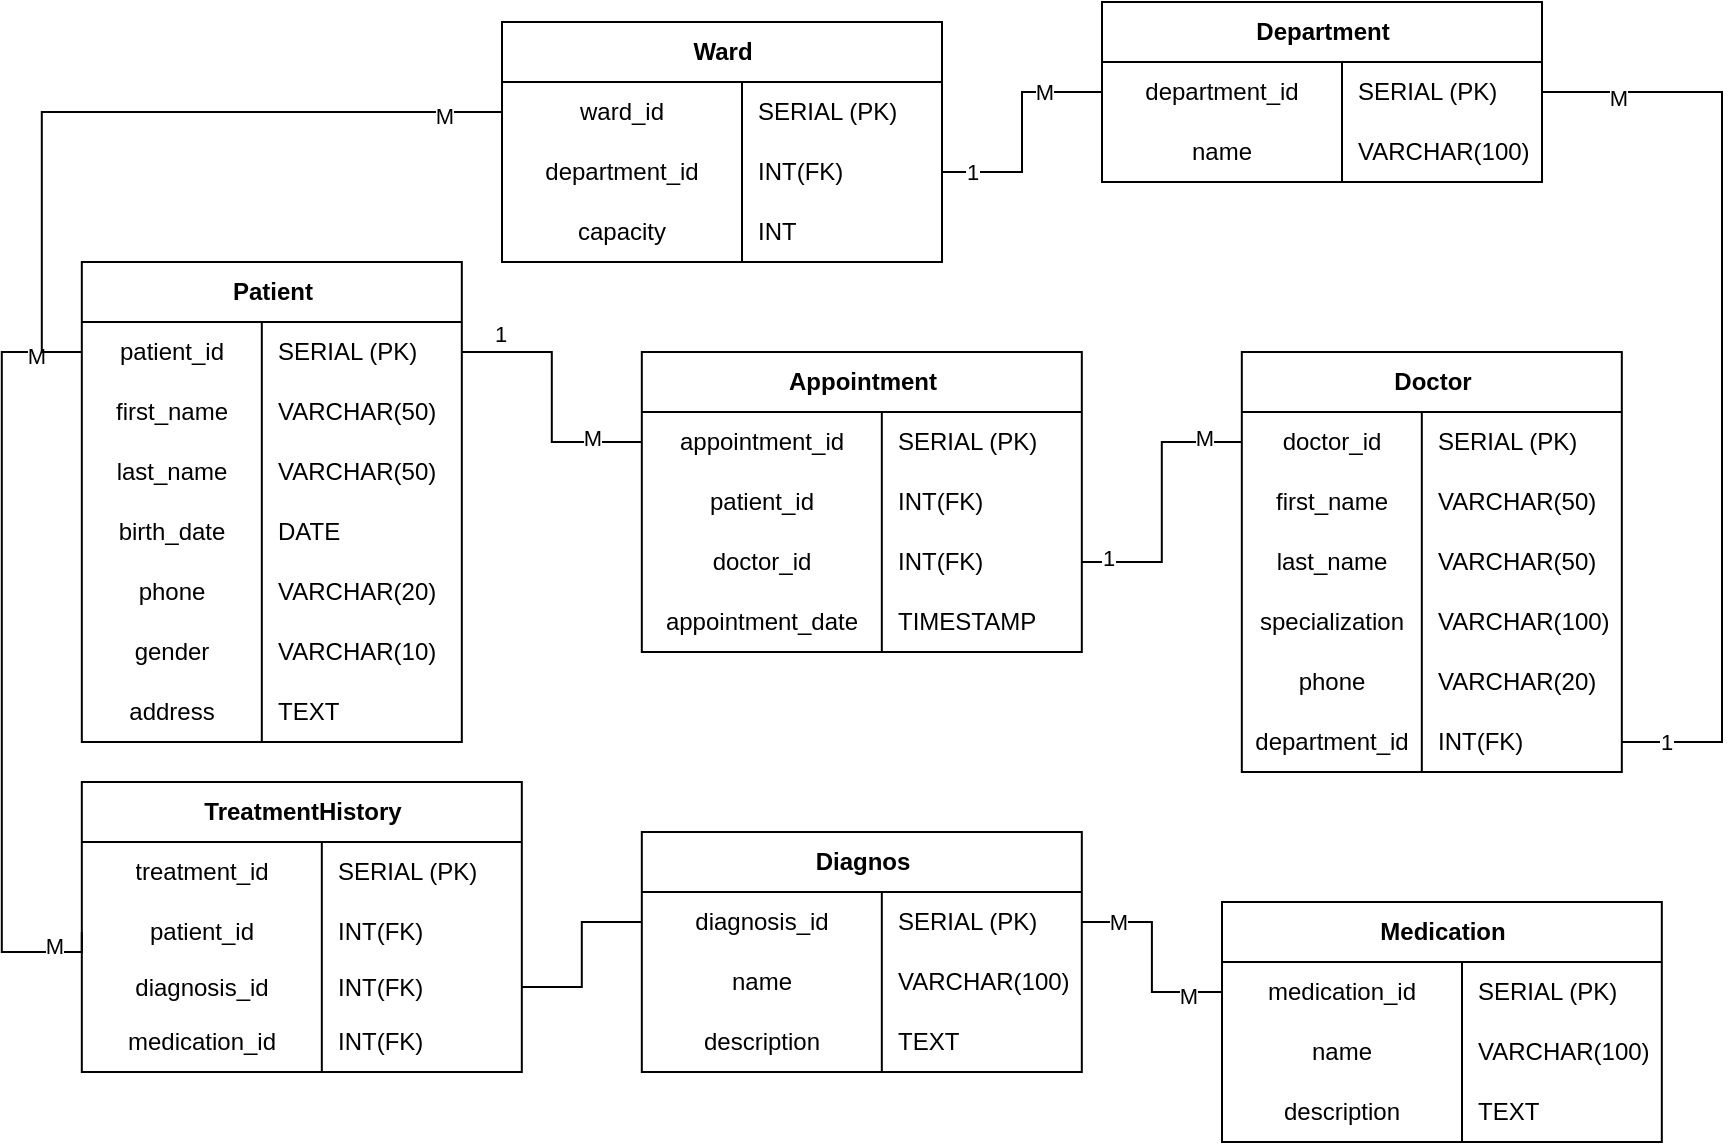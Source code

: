<mxfile version="25.0.3">
  <diagram name="Страница — 1" id="Z_NtWon0jdeKc53bkgy1">
    <mxGraphModel dx="1750" dy="878" grid="1" gridSize="10" guides="1" tooltips="1" connect="1" arrows="1" fold="1" page="1" pageScale="1" pageWidth="827" pageHeight="1169" math="0" shadow="0">
      <root>
        <mxCell id="0" />
        <mxCell id="1" parent="0" />
        <mxCell id="TGnXpIrdv4Yg2eg_kaoL-59" value="Doctor" style="shape=table;startSize=30;container=1;collapsible=1;childLayout=tableLayout;fixedRows=1;rowLines=0;fontStyle=1;align=center;resizeLast=1;html=1;" vertex="1" parent="1">
          <mxGeometry x="809.91" y="235" width="190" height="210" as="geometry" />
        </mxCell>
        <mxCell id="TGnXpIrdv4Yg2eg_kaoL-63" value="" style="shape=tableRow;horizontal=0;startSize=0;swimlaneHead=0;swimlaneBody=0;fillColor=none;collapsible=0;dropTarget=0;points=[[0,0.5],[1,0.5]];portConstraint=eastwest;top=0;left=0;right=0;bottom=0;" vertex="1" parent="TGnXpIrdv4Yg2eg_kaoL-59">
          <mxGeometry y="30" width="190" height="30" as="geometry" />
        </mxCell>
        <mxCell id="TGnXpIrdv4Yg2eg_kaoL-64" value="&lt;span style=&quot;text-align: left;&quot;&gt;doctor_id&lt;/span&gt;" style="shape=partialRectangle;connectable=0;fillColor=none;top=0;left=0;bottom=0;right=0;editable=1;overflow=hidden;whiteSpace=wrap;html=1;" vertex="1" parent="TGnXpIrdv4Yg2eg_kaoL-63">
          <mxGeometry width="90" height="30" as="geometry">
            <mxRectangle width="90" height="30" as="alternateBounds" />
          </mxGeometry>
        </mxCell>
        <mxCell id="TGnXpIrdv4Yg2eg_kaoL-65" value="SERIAL (PK)" style="shape=partialRectangle;connectable=0;fillColor=none;top=0;left=0;bottom=0;right=0;align=left;spacingLeft=6;overflow=hidden;whiteSpace=wrap;html=1;" vertex="1" parent="TGnXpIrdv4Yg2eg_kaoL-63">
          <mxGeometry x="90" width="100" height="30" as="geometry">
            <mxRectangle width="100" height="30" as="alternateBounds" />
          </mxGeometry>
        </mxCell>
        <mxCell id="TGnXpIrdv4Yg2eg_kaoL-66" value="" style="shape=tableRow;horizontal=0;startSize=0;swimlaneHead=0;swimlaneBody=0;fillColor=none;collapsible=0;dropTarget=0;points=[[0,0.5],[1,0.5]];portConstraint=eastwest;top=0;left=0;right=0;bottom=0;" vertex="1" parent="TGnXpIrdv4Yg2eg_kaoL-59">
          <mxGeometry y="60" width="190" height="30" as="geometry" />
        </mxCell>
        <mxCell id="TGnXpIrdv4Yg2eg_kaoL-67" value="&lt;span style=&quot;text-align: left;&quot;&gt;first_name&lt;/span&gt;" style="shape=partialRectangle;connectable=0;fillColor=none;top=0;left=0;bottom=0;right=0;editable=1;overflow=hidden;whiteSpace=wrap;html=1;" vertex="1" parent="TGnXpIrdv4Yg2eg_kaoL-66">
          <mxGeometry width="90" height="30" as="geometry">
            <mxRectangle width="90" height="30" as="alternateBounds" />
          </mxGeometry>
        </mxCell>
        <mxCell id="TGnXpIrdv4Yg2eg_kaoL-68" value="VARCHAR(50)" style="shape=partialRectangle;connectable=0;fillColor=none;top=0;left=0;bottom=0;right=0;align=left;spacingLeft=6;overflow=hidden;whiteSpace=wrap;html=1;" vertex="1" parent="TGnXpIrdv4Yg2eg_kaoL-66">
          <mxGeometry x="90" width="100" height="30" as="geometry">
            <mxRectangle width="100" height="30" as="alternateBounds" />
          </mxGeometry>
        </mxCell>
        <mxCell id="TGnXpIrdv4Yg2eg_kaoL-69" value="" style="shape=tableRow;horizontal=0;startSize=0;swimlaneHead=0;swimlaneBody=0;fillColor=none;collapsible=0;dropTarget=0;points=[[0,0.5],[1,0.5]];portConstraint=eastwest;top=0;left=0;right=0;bottom=0;" vertex="1" parent="TGnXpIrdv4Yg2eg_kaoL-59">
          <mxGeometry y="90" width="190" height="30" as="geometry" />
        </mxCell>
        <mxCell id="TGnXpIrdv4Yg2eg_kaoL-70" value="last_name" style="shape=partialRectangle;connectable=0;fillColor=none;top=0;left=0;bottom=0;right=0;editable=1;overflow=hidden;whiteSpace=wrap;html=1;" vertex="1" parent="TGnXpIrdv4Yg2eg_kaoL-69">
          <mxGeometry width="90" height="30" as="geometry">
            <mxRectangle width="90" height="30" as="alternateBounds" />
          </mxGeometry>
        </mxCell>
        <mxCell id="TGnXpIrdv4Yg2eg_kaoL-71" value="VARCHAR(50)" style="shape=partialRectangle;connectable=0;fillColor=none;top=0;left=0;bottom=0;right=0;align=left;spacingLeft=6;overflow=hidden;whiteSpace=wrap;html=1;" vertex="1" parent="TGnXpIrdv4Yg2eg_kaoL-69">
          <mxGeometry x="90" width="100" height="30" as="geometry">
            <mxRectangle width="100" height="30" as="alternateBounds" />
          </mxGeometry>
        </mxCell>
        <mxCell id="TGnXpIrdv4Yg2eg_kaoL-74" value="" style="shape=tableRow;horizontal=0;startSize=0;swimlaneHead=0;swimlaneBody=0;fillColor=none;collapsible=0;dropTarget=0;points=[[0,0.5],[1,0.5]];portConstraint=eastwest;top=0;left=0;right=0;bottom=0;" vertex="1" parent="TGnXpIrdv4Yg2eg_kaoL-59">
          <mxGeometry y="120" width="190" height="30" as="geometry" />
        </mxCell>
        <mxCell id="TGnXpIrdv4Yg2eg_kaoL-75" value="&lt;span style=&quot;text-align: left;&quot;&gt;specialization&lt;/span&gt;" style="shape=partialRectangle;connectable=0;fillColor=none;top=0;left=0;bottom=0;right=0;editable=1;overflow=hidden;whiteSpace=wrap;html=1;" vertex="1" parent="TGnXpIrdv4Yg2eg_kaoL-74">
          <mxGeometry width="90" height="30" as="geometry">
            <mxRectangle width="90" height="30" as="alternateBounds" />
          </mxGeometry>
        </mxCell>
        <mxCell id="TGnXpIrdv4Yg2eg_kaoL-76" value="VARCHAR(100)" style="shape=partialRectangle;connectable=0;fillColor=none;top=0;left=0;bottom=0;right=0;align=left;spacingLeft=6;overflow=hidden;whiteSpace=wrap;html=1;" vertex="1" parent="TGnXpIrdv4Yg2eg_kaoL-74">
          <mxGeometry x="90" width="100" height="30" as="geometry">
            <mxRectangle width="100" height="30" as="alternateBounds" />
          </mxGeometry>
        </mxCell>
        <mxCell id="TGnXpIrdv4Yg2eg_kaoL-77" value="" style="shape=tableRow;horizontal=0;startSize=0;swimlaneHead=0;swimlaneBody=0;fillColor=none;collapsible=0;dropTarget=0;points=[[0,0.5],[1,0.5]];portConstraint=eastwest;top=0;left=0;right=0;bottom=0;" vertex="1" parent="TGnXpIrdv4Yg2eg_kaoL-59">
          <mxGeometry y="150" width="190" height="30" as="geometry" />
        </mxCell>
        <mxCell id="TGnXpIrdv4Yg2eg_kaoL-78" value="phone" style="shape=partialRectangle;connectable=0;fillColor=none;top=0;left=0;bottom=0;right=0;editable=1;overflow=hidden;whiteSpace=wrap;html=1;" vertex="1" parent="TGnXpIrdv4Yg2eg_kaoL-77">
          <mxGeometry width="90" height="30" as="geometry">
            <mxRectangle width="90" height="30" as="alternateBounds" />
          </mxGeometry>
        </mxCell>
        <mxCell id="TGnXpIrdv4Yg2eg_kaoL-79" value="VARCHAR(20)" style="shape=partialRectangle;connectable=0;fillColor=none;top=0;left=0;bottom=0;right=0;align=left;spacingLeft=6;overflow=hidden;whiteSpace=wrap;html=1;" vertex="1" parent="TGnXpIrdv4Yg2eg_kaoL-77">
          <mxGeometry x="90" width="100" height="30" as="geometry">
            <mxRectangle width="100" height="30" as="alternateBounds" />
          </mxGeometry>
        </mxCell>
        <mxCell id="TGnXpIrdv4Yg2eg_kaoL-80" value="" style="shape=tableRow;horizontal=0;startSize=0;swimlaneHead=0;swimlaneBody=0;fillColor=none;collapsible=0;dropTarget=0;points=[[0,0.5],[1,0.5]];portConstraint=eastwest;top=0;left=0;right=0;bottom=0;" vertex="1" parent="TGnXpIrdv4Yg2eg_kaoL-59">
          <mxGeometry y="180" width="190" height="30" as="geometry" />
        </mxCell>
        <mxCell id="TGnXpIrdv4Yg2eg_kaoL-81" value="&lt;span style=&quot;text-align: left;&quot;&gt;department_id&lt;/span&gt;" style="shape=partialRectangle;connectable=0;fillColor=none;top=0;left=0;bottom=0;right=0;editable=1;overflow=hidden;whiteSpace=wrap;html=1;" vertex="1" parent="TGnXpIrdv4Yg2eg_kaoL-80">
          <mxGeometry width="90" height="30" as="geometry">
            <mxRectangle width="90" height="30" as="alternateBounds" />
          </mxGeometry>
        </mxCell>
        <mxCell id="TGnXpIrdv4Yg2eg_kaoL-82" value="INT(FK)" style="shape=partialRectangle;connectable=0;fillColor=none;top=0;left=0;bottom=0;right=0;align=left;spacingLeft=6;overflow=hidden;whiteSpace=wrap;html=1;" vertex="1" parent="TGnXpIrdv4Yg2eg_kaoL-80">
          <mxGeometry x="90" width="100" height="30" as="geometry">
            <mxRectangle width="100" height="30" as="alternateBounds" />
          </mxGeometry>
        </mxCell>
        <mxCell id="TGnXpIrdv4Yg2eg_kaoL-88" value="Patient" style="shape=table;startSize=30;container=1;collapsible=1;childLayout=tableLayout;fixedRows=1;rowLines=0;fontStyle=1;align=center;resizeLast=1;html=1;" vertex="1" parent="1">
          <mxGeometry x="229.91" y="190" width="190" height="240" as="geometry" />
        </mxCell>
        <mxCell id="TGnXpIrdv4Yg2eg_kaoL-89" value="" style="shape=tableRow;horizontal=0;startSize=0;swimlaneHead=0;swimlaneBody=0;fillColor=none;collapsible=0;dropTarget=0;points=[[0,0.5],[1,0.5]];portConstraint=eastwest;top=0;left=0;right=0;bottom=0;" vertex="1" parent="TGnXpIrdv4Yg2eg_kaoL-88">
          <mxGeometry y="30" width="190" height="30" as="geometry" />
        </mxCell>
        <mxCell id="TGnXpIrdv4Yg2eg_kaoL-90" value="&lt;span style=&quot;text-align: left;&quot;&gt;patient_id&lt;/span&gt;" style="shape=partialRectangle;connectable=0;fillColor=none;top=0;left=0;bottom=0;right=0;editable=1;overflow=hidden;whiteSpace=wrap;html=1;" vertex="1" parent="TGnXpIrdv4Yg2eg_kaoL-89">
          <mxGeometry width="90" height="30" as="geometry">
            <mxRectangle width="90" height="30" as="alternateBounds" />
          </mxGeometry>
        </mxCell>
        <mxCell id="TGnXpIrdv4Yg2eg_kaoL-91" value="SERIAL (PK)" style="shape=partialRectangle;connectable=0;fillColor=none;top=0;left=0;bottom=0;right=0;align=left;spacingLeft=6;overflow=hidden;whiteSpace=wrap;html=1;" vertex="1" parent="TGnXpIrdv4Yg2eg_kaoL-89">
          <mxGeometry x="90" width="100" height="30" as="geometry">
            <mxRectangle width="100" height="30" as="alternateBounds" />
          </mxGeometry>
        </mxCell>
        <mxCell id="TGnXpIrdv4Yg2eg_kaoL-92" value="" style="shape=tableRow;horizontal=0;startSize=0;swimlaneHead=0;swimlaneBody=0;fillColor=none;collapsible=0;dropTarget=0;points=[[0,0.5],[1,0.5]];portConstraint=eastwest;top=0;left=0;right=0;bottom=0;" vertex="1" parent="TGnXpIrdv4Yg2eg_kaoL-88">
          <mxGeometry y="60" width="190" height="30" as="geometry" />
        </mxCell>
        <mxCell id="TGnXpIrdv4Yg2eg_kaoL-93" value="&lt;span style=&quot;text-align: left;&quot;&gt;first_name&lt;/span&gt;" style="shape=partialRectangle;connectable=0;fillColor=none;top=0;left=0;bottom=0;right=0;editable=1;overflow=hidden;whiteSpace=wrap;html=1;" vertex="1" parent="TGnXpIrdv4Yg2eg_kaoL-92">
          <mxGeometry width="90" height="30" as="geometry">
            <mxRectangle width="90" height="30" as="alternateBounds" />
          </mxGeometry>
        </mxCell>
        <mxCell id="TGnXpIrdv4Yg2eg_kaoL-94" value="VARCHAR(50)" style="shape=partialRectangle;connectable=0;fillColor=none;top=0;left=0;bottom=0;right=0;align=left;spacingLeft=6;overflow=hidden;whiteSpace=wrap;html=1;" vertex="1" parent="TGnXpIrdv4Yg2eg_kaoL-92">
          <mxGeometry x="90" width="100" height="30" as="geometry">
            <mxRectangle width="100" height="30" as="alternateBounds" />
          </mxGeometry>
        </mxCell>
        <mxCell id="TGnXpIrdv4Yg2eg_kaoL-95" value="" style="shape=tableRow;horizontal=0;startSize=0;swimlaneHead=0;swimlaneBody=0;fillColor=none;collapsible=0;dropTarget=0;points=[[0,0.5],[1,0.5]];portConstraint=eastwest;top=0;left=0;right=0;bottom=0;" vertex="1" parent="TGnXpIrdv4Yg2eg_kaoL-88">
          <mxGeometry y="90" width="190" height="30" as="geometry" />
        </mxCell>
        <mxCell id="TGnXpIrdv4Yg2eg_kaoL-96" value="last_name" style="shape=partialRectangle;connectable=0;fillColor=none;top=0;left=0;bottom=0;right=0;editable=1;overflow=hidden;whiteSpace=wrap;html=1;" vertex="1" parent="TGnXpIrdv4Yg2eg_kaoL-95">
          <mxGeometry width="90" height="30" as="geometry">
            <mxRectangle width="90" height="30" as="alternateBounds" />
          </mxGeometry>
        </mxCell>
        <mxCell id="TGnXpIrdv4Yg2eg_kaoL-97" value="VARCHAR(50)" style="shape=partialRectangle;connectable=0;fillColor=none;top=0;left=0;bottom=0;right=0;align=left;spacingLeft=6;overflow=hidden;whiteSpace=wrap;html=1;" vertex="1" parent="TGnXpIrdv4Yg2eg_kaoL-95">
          <mxGeometry x="90" width="100" height="30" as="geometry">
            <mxRectangle width="100" height="30" as="alternateBounds" />
          </mxGeometry>
        </mxCell>
        <mxCell id="TGnXpIrdv4Yg2eg_kaoL-98" value="" style="shape=tableRow;horizontal=0;startSize=0;swimlaneHead=0;swimlaneBody=0;fillColor=none;collapsible=0;dropTarget=0;points=[[0,0.5],[1,0.5]];portConstraint=eastwest;top=0;left=0;right=0;bottom=0;" vertex="1" parent="TGnXpIrdv4Yg2eg_kaoL-88">
          <mxGeometry y="120" width="190" height="30" as="geometry" />
        </mxCell>
        <mxCell id="TGnXpIrdv4Yg2eg_kaoL-99" value="&lt;span style=&quot;text-align: left;&quot;&gt;birth_date&lt;/span&gt;" style="shape=partialRectangle;connectable=0;fillColor=none;top=0;left=0;bottom=0;right=0;editable=1;overflow=hidden;whiteSpace=wrap;html=1;" vertex="1" parent="TGnXpIrdv4Yg2eg_kaoL-98">
          <mxGeometry width="90" height="30" as="geometry">
            <mxRectangle width="90" height="30" as="alternateBounds" />
          </mxGeometry>
        </mxCell>
        <mxCell id="TGnXpIrdv4Yg2eg_kaoL-100" value="DATE" style="shape=partialRectangle;connectable=0;fillColor=none;top=0;left=0;bottom=0;right=0;align=left;spacingLeft=6;overflow=hidden;whiteSpace=wrap;html=1;" vertex="1" parent="TGnXpIrdv4Yg2eg_kaoL-98">
          <mxGeometry x="90" width="100" height="30" as="geometry">
            <mxRectangle width="100" height="30" as="alternateBounds" />
          </mxGeometry>
        </mxCell>
        <mxCell id="TGnXpIrdv4Yg2eg_kaoL-101" value="" style="shape=tableRow;horizontal=0;startSize=0;swimlaneHead=0;swimlaneBody=0;fillColor=none;collapsible=0;dropTarget=0;points=[[0,0.5],[1,0.5]];portConstraint=eastwest;top=0;left=0;right=0;bottom=0;" vertex="1" parent="TGnXpIrdv4Yg2eg_kaoL-88">
          <mxGeometry y="150" width="190" height="30" as="geometry" />
        </mxCell>
        <mxCell id="TGnXpIrdv4Yg2eg_kaoL-102" value="phone" style="shape=partialRectangle;connectable=0;fillColor=none;top=0;left=0;bottom=0;right=0;editable=1;overflow=hidden;whiteSpace=wrap;html=1;" vertex="1" parent="TGnXpIrdv4Yg2eg_kaoL-101">
          <mxGeometry width="90" height="30" as="geometry">
            <mxRectangle width="90" height="30" as="alternateBounds" />
          </mxGeometry>
        </mxCell>
        <mxCell id="TGnXpIrdv4Yg2eg_kaoL-103" value="VARCHAR(20)" style="shape=partialRectangle;connectable=0;fillColor=none;top=0;left=0;bottom=0;right=0;align=left;spacingLeft=6;overflow=hidden;whiteSpace=wrap;html=1;" vertex="1" parent="TGnXpIrdv4Yg2eg_kaoL-101">
          <mxGeometry x="90" width="100" height="30" as="geometry">
            <mxRectangle width="100" height="30" as="alternateBounds" />
          </mxGeometry>
        </mxCell>
        <mxCell id="TGnXpIrdv4Yg2eg_kaoL-104" value="" style="shape=tableRow;horizontal=0;startSize=0;swimlaneHead=0;swimlaneBody=0;fillColor=none;collapsible=0;dropTarget=0;points=[[0,0.5],[1,0.5]];portConstraint=eastwest;top=0;left=0;right=0;bottom=0;" vertex="1" parent="TGnXpIrdv4Yg2eg_kaoL-88">
          <mxGeometry y="180" width="190" height="30" as="geometry" />
        </mxCell>
        <mxCell id="TGnXpIrdv4Yg2eg_kaoL-105" value="&lt;div style=&quot;text-align: left;&quot;&gt;gender&lt;/div&gt;" style="shape=partialRectangle;connectable=0;fillColor=none;top=0;left=0;bottom=0;right=0;editable=1;overflow=hidden;whiteSpace=wrap;html=1;" vertex="1" parent="TGnXpIrdv4Yg2eg_kaoL-104">
          <mxGeometry width="90" height="30" as="geometry">
            <mxRectangle width="90" height="30" as="alternateBounds" />
          </mxGeometry>
        </mxCell>
        <mxCell id="TGnXpIrdv4Yg2eg_kaoL-106" value="VARCHAR(10)" style="shape=partialRectangle;connectable=0;fillColor=none;top=0;left=0;bottom=0;right=0;align=left;spacingLeft=6;overflow=hidden;whiteSpace=wrap;html=1;" vertex="1" parent="TGnXpIrdv4Yg2eg_kaoL-104">
          <mxGeometry x="90" width="100" height="30" as="geometry">
            <mxRectangle width="100" height="30" as="alternateBounds" />
          </mxGeometry>
        </mxCell>
        <mxCell id="TGnXpIrdv4Yg2eg_kaoL-110" value="" style="shape=tableRow;horizontal=0;startSize=0;swimlaneHead=0;swimlaneBody=0;fillColor=none;collapsible=0;dropTarget=0;points=[[0,0.5],[1,0.5]];portConstraint=eastwest;top=0;left=0;right=0;bottom=0;" vertex="1" parent="TGnXpIrdv4Yg2eg_kaoL-88">
          <mxGeometry y="210" width="190" height="30" as="geometry" />
        </mxCell>
        <mxCell id="TGnXpIrdv4Yg2eg_kaoL-111" value="&lt;span style=&quot;text-align: left;&quot;&gt;address&lt;/span&gt;" style="shape=partialRectangle;connectable=0;fillColor=none;top=0;left=0;bottom=0;right=0;editable=1;overflow=hidden;whiteSpace=wrap;html=1;" vertex="1" parent="TGnXpIrdv4Yg2eg_kaoL-110">
          <mxGeometry width="90" height="30" as="geometry">
            <mxRectangle width="90" height="30" as="alternateBounds" />
          </mxGeometry>
        </mxCell>
        <mxCell id="TGnXpIrdv4Yg2eg_kaoL-112" value="TEXT" style="shape=partialRectangle;connectable=0;fillColor=none;top=0;left=0;bottom=0;right=0;align=left;spacingLeft=6;overflow=hidden;whiteSpace=wrap;html=1;" vertex="1" parent="TGnXpIrdv4Yg2eg_kaoL-110">
          <mxGeometry x="90" width="100" height="30" as="geometry">
            <mxRectangle width="100" height="30" as="alternateBounds" />
          </mxGeometry>
        </mxCell>
        <mxCell id="TGnXpIrdv4Yg2eg_kaoL-113" value="Appointment" style="shape=table;startSize=30;container=1;collapsible=1;childLayout=tableLayout;fixedRows=1;rowLines=0;fontStyle=1;align=center;resizeLast=1;html=1;" vertex="1" parent="1">
          <mxGeometry x="509.91" y="235" width="220" height="150" as="geometry" />
        </mxCell>
        <mxCell id="TGnXpIrdv4Yg2eg_kaoL-114" value="" style="shape=tableRow;horizontal=0;startSize=0;swimlaneHead=0;swimlaneBody=0;fillColor=none;collapsible=0;dropTarget=0;points=[[0,0.5],[1,0.5]];portConstraint=eastwest;top=0;left=0;right=0;bottom=0;" vertex="1" parent="TGnXpIrdv4Yg2eg_kaoL-113">
          <mxGeometry y="30" width="220" height="30" as="geometry" />
        </mxCell>
        <mxCell id="TGnXpIrdv4Yg2eg_kaoL-115" value="&lt;span style=&quot;text-wrap-mode: nowrap;&quot;&gt;appointment&lt;/span&gt;&lt;span style=&quot;text-align: left;&quot;&gt;_id&lt;/span&gt;" style="shape=partialRectangle;connectable=0;fillColor=none;top=0;left=0;bottom=0;right=0;editable=1;overflow=hidden;whiteSpace=wrap;html=1;" vertex="1" parent="TGnXpIrdv4Yg2eg_kaoL-114">
          <mxGeometry width="120" height="30" as="geometry">
            <mxRectangle width="120" height="30" as="alternateBounds" />
          </mxGeometry>
        </mxCell>
        <mxCell id="TGnXpIrdv4Yg2eg_kaoL-116" value="SERIAL (PK)" style="shape=partialRectangle;connectable=0;fillColor=none;top=0;left=0;bottom=0;right=0;align=left;spacingLeft=6;overflow=hidden;whiteSpace=wrap;html=1;" vertex="1" parent="TGnXpIrdv4Yg2eg_kaoL-114">
          <mxGeometry x="120" width="100" height="30" as="geometry">
            <mxRectangle width="100" height="30" as="alternateBounds" />
          </mxGeometry>
        </mxCell>
        <mxCell id="TGnXpIrdv4Yg2eg_kaoL-117" value="" style="shape=tableRow;horizontal=0;startSize=0;swimlaneHead=0;swimlaneBody=0;fillColor=none;collapsible=0;dropTarget=0;points=[[0,0.5],[1,0.5]];portConstraint=eastwest;top=0;left=0;right=0;bottom=0;" vertex="1" parent="TGnXpIrdv4Yg2eg_kaoL-113">
          <mxGeometry y="60" width="220" height="30" as="geometry" />
        </mxCell>
        <mxCell id="TGnXpIrdv4Yg2eg_kaoL-118" value="&lt;span style=&quot;text-align: left;&quot;&gt;patient_id&lt;/span&gt;" style="shape=partialRectangle;connectable=0;fillColor=none;top=0;left=0;bottom=0;right=0;editable=1;overflow=hidden;whiteSpace=wrap;html=1;" vertex="1" parent="TGnXpIrdv4Yg2eg_kaoL-117">
          <mxGeometry width="120" height="30" as="geometry">
            <mxRectangle width="120" height="30" as="alternateBounds" />
          </mxGeometry>
        </mxCell>
        <mxCell id="TGnXpIrdv4Yg2eg_kaoL-119" value="INT(FK)" style="shape=partialRectangle;connectable=0;fillColor=none;top=0;left=0;bottom=0;right=0;align=left;spacingLeft=6;overflow=hidden;whiteSpace=wrap;html=1;" vertex="1" parent="TGnXpIrdv4Yg2eg_kaoL-117">
          <mxGeometry x="120" width="100" height="30" as="geometry">
            <mxRectangle width="100" height="30" as="alternateBounds" />
          </mxGeometry>
        </mxCell>
        <mxCell id="TGnXpIrdv4Yg2eg_kaoL-120" value="" style="shape=tableRow;horizontal=0;startSize=0;swimlaneHead=0;swimlaneBody=0;fillColor=none;collapsible=0;dropTarget=0;points=[[0,0.5],[1,0.5]];portConstraint=eastwest;top=0;left=0;right=0;bottom=0;" vertex="1" parent="TGnXpIrdv4Yg2eg_kaoL-113">
          <mxGeometry y="90" width="220" height="30" as="geometry" />
        </mxCell>
        <mxCell id="TGnXpIrdv4Yg2eg_kaoL-121" value="doctor_id" style="shape=partialRectangle;connectable=0;fillColor=none;top=0;left=0;bottom=0;right=0;editable=1;overflow=hidden;whiteSpace=wrap;html=1;" vertex="1" parent="TGnXpIrdv4Yg2eg_kaoL-120">
          <mxGeometry width="120" height="30" as="geometry">
            <mxRectangle width="120" height="30" as="alternateBounds" />
          </mxGeometry>
        </mxCell>
        <mxCell id="TGnXpIrdv4Yg2eg_kaoL-122" value="INT(FK)" style="shape=partialRectangle;connectable=0;fillColor=none;top=0;left=0;bottom=0;right=0;align=left;spacingLeft=6;overflow=hidden;whiteSpace=wrap;html=1;" vertex="1" parent="TGnXpIrdv4Yg2eg_kaoL-120">
          <mxGeometry x="120" width="100" height="30" as="geometry">
            <mxRectangle width="100" height="30" as="alternateBounds" />
          </mxGeometry>
        </mxCell>
        <mxCell id="TGnXpIrdv4Yg2eg_kaoL-123" value="" style="shape=tableRow;horizontal=0;startSize=0;swimlaneHead=0;swimlaneBody=0;fillColor=none;collapsible=0;dropTarget=0;points=[[0,0.5],[1,0.5]];portConstraint=eastwest;top=0;left=0;right=0;bottom=0;" vertex="1" parent="TGnXpIrdv4Yg2eg_kaoL-113">
          <mxGeometry y="120" width="220" height="30" as="geometry" />
        </mxCell>
        <mxCell id="TGnXpIrdv4Yg2eg_kaoL-124" value="appointment_date" style="shape=partialRectangle;connectable=0;fillColor=none;top=0;left=0;bottom=0;right=0;editable=1;overflow=hidden;whiteSpace=wrap;html=1;" vertex="1" parent="TGnXpIrdv4Yg2eg_kaoL-123">
          <mxGeometry width="120" height="30" as="geometry">
            <mxRectangle width="120" height="30" as="alternateBounds" />
          </mxGeometry>
        </mxCell>
        <mxCell id="TGnXpIrdv4Yg2eg_kaoL-125" value="TIMESTAMP" style="shape=partialRectangle;connectable=0;fillColor=none;top=0;left=0;bottom=0;right=0;align=left;spacingLeft=6;overflow=hidden;whiteSpace=wrap;html=1;" vertex="1" parent="TGnXpIrdv4Yg2eg_kaoL-123">
          <mxGeometry x="120" width="100" height="30" as="geometry">
            <mxRectangle width="100" height="30" as="alternateBounds" />
          </mxGeometry>
        </mxCell>
        <mxCell id="TGnXpIrdv4Yg2eg_kaoL-135" value="Diagnos" style="shape=table;startSize=30;container=1;collapsible=1;childLayout=tableLayout;fixedRows=1;rowLines=0;fontStyle=1;align=center;resizeLast=1;html=1;" vertex="1" parent="1">
          <mxGeometry x="509.91" y="475" width="220" height="120" as="geometry" />
        </mxCell>
        <mxCell id="TGnXpIrdv4Yg2eg_kaoL-136" value="" style="shape=tableRow;horizontal=0;startSize=0;swimlaneHead=0;swimlaneBody=0;fillColor=none;collapsible=0;dropTarget=0;points=[[0,0.5],[1,0.5]];portConstraint=eastwest;top=0;left=0;right=0;bottom=0;" vertex="1" parent="TGnXpIrdv4Yg2eg_kaoL-135">
          <mxGeometry y="30" width="220" height="30" as="geometry" />
        </mxCell>
        <mxCell id="TGnXpIrdv4Yg2eg_kaoL-137" value="&lt;div style=&quot;text-align: center;&quot;&gt;&lt;span style=&quot;text-align: left; background-color: initial;&quot;&gt;&lt;span style=&quot;text-wrap-mode: nowrap;&quot;&gt;diagnosis&lt;/span&gt;_id&lt;/span&gt;&lt;/div&gt;" style="shape=partialRectangle;connectable=0;fillColor=none;top=0;left=0;bottom=0;right=0;editable=1;overflow=hidden;whiteSpace=wrap;html=1;" vertex="1" parent="TGnXpIrdv4Yg2eg_kaoL-136">
          <mxGeometry width="120" height="30" as="geometry">
            <mxRectangle width="120" height="30" as="alternateBounds" />
          </mxGeometry>
        </mxCell>
        <mxCell id="TGnXpIrdv4Yg2eg_kaoL-138" value="SERIAL (PK)" style="shape=partialRectangle;connectable=0;fillColor=none;top=0;left=0;bottom=0;right=0;align=left;spacingLeft=6;overflow=hidden;whiteSpace=wrap;html=1;" vertex="1" parent="TGnXpIrdv4Yg2eg_kaoL-136">
          <mxGeometry x="120" width="100" height="30" as="geometry">
            <mxRectangle width="100" height="30" as="alternateBounds" />
          </mxGeometry>
        </mxCell>
        <mxCell id="TGnXpIrdv4Yg2eg_kaoL-139" value="" style="shape=tableRow;horizontal=0;startSize=0;swimlaneHead=0;swimlaneBody=0;fillColor=none;collapsible=0;dropTarget=0;points=[[0,0.5],[1,0.5]];portConstraint=eastwest;top=0;left=0;right=0;bottom=0;" vertex="1" parent="TGnXpIrdv4Yg2eg_kaoL-135">
          <mxGeometry y="60" width="220" height="30" as="geometry" />
        </mxCell>
        <mxCell id="TGnXpIrdv4Yg2eg_kaoL-140" value="&lt;span style=&quot;text-align: left;&quot;&gt;name&lt;/span&gt;" style="shape=partialRectangle;connectable=0;fillColor=none;top=0;left=0;bottom=0;right=0;editable=1;overflow=hidden;whiteSpace=wrap;html=1;" vertex="1" parent="TGnXpIrdv4Yg2eg_kaoL-139">
          <mxGeometry width="120" height="30" as="geometry">
            <mxRectangle width="120" height="30" as="alternateBounds" />
          </mxGeometry>
        </mxCell>
        <mxCell id="TGnXpIrdv4Yg2eg_kaoL-141" value="VARCHAR(100)" style="shape=partialRectangle;connectable=0;fillColor=none;top=0;left=0;bottom=0;right=0;align=left;spacingLeft=6;overflow=hidden;whiteSpace=wrap;html=1;" vertex="1" parent="TGnXpIrdv4Yg2eg_kaoL-139">
          <mxGeometry x="120" width="100" height="30" as="geometry">
            <mxRectangle width="100" height="30" as="alternateBounds" />
          </mxGeometry>
        </mxCell>
        <mxCell id="TGnXpIrdv4Yg2eg_kaoL-142" value="" style="shape=tableRow;horizontal=0;startSize=0;swimlaneHead=0;swimlaneBody=0;fillColor=none;collapsible=0;dropTarget=0;points=[[0,0.5],[1,0.5]];portConstraint=eastwest;top=0;left=0;right=0;bottom=0;" vertex="1" parent="TGnXpIrdv4Yg2eg_kaoL-135">
          <mxGeometry y="90" width="220" height="30" as="geometry" />
        </mxCell>
        <mxCell id="TGnXpIrdv4Yg2eg_kaoL-143" value="description" style="shape=partialRectangle;connectable=0;fillColor=none;top=0;left=0;bottom=0;right=0;editable=1;overflow=hidden;whiteSpace=wrap;html=1;" vertex="1" parent="TGnXpIrdv4Yg2eg_kaoL-142">
          <mxGeometry width="120" height="30" as="geometry">
            <mxRectangle width="120" height="30" as="alternateBounds" />
          </mxGeometry>
        </mxCell>
        <mxCell id="TGnXpIrdv4Yg2eg_kaoL-144" value="TEXT" style="shape=partialRectangle;connectable=0;fillColor=none;top=0;left=0;bottom=0;right=0;align=left;spacingLeft=6;overflow=hidden;whiteSpace=wrap;html=1;" vertex="1" parent="TGnXpIrdv4Yg2eg_kaoL-142">
          <mxGeometry x="120" width="100" height="30" as="geometry">
            <mxRectangle width="100" height="30" as="alternateBounds" />
          </mxGeometry>
        </mxCell>
        <mxCell id="TGnXpIrdv4Yg2eg_kaoL-148" value="Medication" style="shape=table;startSize=30;container=1;collapsible=1;childLayout=tableLayout;fixedRows=1;rowLines=0;fontStyle=1;align=center;resizeLast=1;html=1;" vertex="1" parent="1">
          <mxGeometry x="800" y="510" width="219.91" height="120" as="geometry" />
        </mxCell>
        <mxCell id="TGnXpIrdv4Yg2eg_kaoL-149" value="" style="shape=tableRow;horizontal=0;startSize=0;swimlaneHead=0;swimlaneBody=0;fillColor=none;collapsible=0;dropTarget=0;points=[[0,0.5],[1,0.5]];portConstraint=eastwest;top=0;left=0;right=0;bottom=0;" vertex="1" parent="TGnXpIrdv4Yg2eg_kaoL-148">
          <mxGeometry y="30" width="219.91" height="30" as="geometry" />
        </mxCell>
        <mxCell id="TGnXpIrdv4Yg2eg_kaoL-150" value="&lt;div style=&quot;text-align: center;&quot;&gt;&lt;span style=&quot;text-align: left; background-color: initial;&quot;&gt;&lt;span style=&quot;text-wrap-mode: nowrap;&quot;&gt;medication&lt;/span&gt;_id&lt;/span&gt;&lt;/div&gt;" style="shape=partialRectangle;connectable=0;fillColor=none;top=0;left=0;bottom=0;right=0;editable=1;overflow=hidden;whiteSpace=wrap;html=1;" vertex="1" parent="TGnXpIrdv4Yg2eg_kaoL-149">
          <mxGeometry width="120" height="30" as="geometry">
            <mxRectangle width="120" height="30" as="alternateBounds" />
          </mxGeometry>
        </mxCell>
        <mxCell id="TGnXpIrdv4Yg2eg_kaoL-151" value="SERIAL (PK)" style="shape=partialRectangle;connectable=0;fillColor=none;top=0;left=0;bottom=0;right=0;align=left;spacingLeft=6;overflow=hidden;whiteSpace=wrap;html=1;" vertex="1" parent="TGnXpIrdv4Yg2eg_kaoL-149">
          <mxGeometry x="120" width="99.91" height="30" as="geometry">
            <mxRectangle width="99.91" height="30" as="alternateBounds" />
          </mxGeometry>
        </mxCell>
        <mxCell id="TGnXpIrdv4Yg2eg_kaoL-152" value="" style="shape=tableRow;horizontal=0;startSize=0;swimlaneHead=0;swimlaneBody=0;fillColor=none;collapsible=0;dropTarget=0;points=[[0,0.5],[1,0.5]];portConstraint=eastwest;top=0;left=0;right=0;bottom=0;" vertex="1" parent="TGnXpIrdv4Yg2eg_kaoL-148">
          <mxGeometry y="60" width="219.91" height="30" as="geometry" />
        </mxCell>
        <mxCell id="TGnXpIrdv4Yg2eg_kaoL-153" value="&lt;span style=&quot;text-align: left;&quot;&gt;name&lt;/span&gt;" style="shape=partialRectangle;connectable=0;fillColor=none;top=0;left=0;bottom=0;right=0;editable=1;overflow=hidden;whiteSpace=wrap;html=1;" vertex="1" parent="TGnXpIrdv4Yg2eg_kaoL-152">
          <mxGeometry width="120" height="30" as="geometry">
            <mxRectangle width="120" height="30" as="alternateBounds" />
          </mxGeometry>
        </mxCell>
        <mxCell id="TGnXpIrdv4Yg2eg_kaoL-154" value="VARCHAR(100)" style="shape=partialRectangle;connectable=0;fillColor=none;top=0;left=0;bottom=0;right=0;align=left;spacingLeft=6;overflow=hidden;whiteSpace=wrap;html=1;" vertex="1" parent="TGnXpIrdv4Yg2eg_kaoL-152">
          <mxGeometry x="120" width="99.91" height="30" as="geometry">
            <mxRectangle width="99.91" height="30" as="alternateBounds" />
          </mxGeometry>
        </mxCell>
        <mxCell id="TGnXpIrdv4Yg2eg_kaoL-155" value="" style="shape=tableRow;horizontal=0;startSize=0;swimlaneHead=0;swimlaneBody=0;fillColor=none;collapsible=0;dropTarget=0;points=[[0,0.5],[1,0.5]];portConstraint=eastwest;top=0;left=0;right=0;bottom=0;" vertex="1" parent="TGnXpIrdv4Yg2eg_kaoL-148">
          <mxGeometry y="90" width="219.91" height="30" as="geometry" />
        </mxCell>
        <mxCell id="TGnXpIrdv4Yg2eg_kaoL-156" value="description" style="shape=partialRectangle;connectable=0;fillColor=none;top=0;left=0;bottom=0;right=0;editable=1;overflow=hidden;whiteSpace=wrap;html=1;" vertex="1" parent="TGnXpIrdv4Yg2eg_kaoL-155">
          <mxGeometry width="120" height="30" as="geometry">
            <mxRectangle width="120" height="30" as="alternateBounds" />
          </mxGeometry>
        </mxCell>
        <mxCell id="TGnXpIrdv4Yg2eg_kaoL-157" value="TEXT" style="shape=partialRectangle;connectable=0;fillColor=none;top=0;left=0;bottom=0;right=0;align=left;spacingLeft=6;overflow=hidden;whiteSpace=wrap;html=1;" vertex="1" parent="TGnXpIrdv4Yg2eg_kaoL-155">
          <mxGeometry x="120" width="99.91" height="30" as="geometry">
            <mxRectangle width="99.91" height="30" as="alternateBounds" />
          </mxGeometry>
        </mxCell>
        <mxCell id="TGnXpIrdv4Yg2eg_kaoL-158" value="TreatmentHistory" style="shape=table;startSize=30;container=1;collapsible=1;childLayout=tableLayout;fixedRows=1;rowLines=0;fontStyle=1;align=center;resizeLast=1;html=1;" vertex="1" parent="1">
          <mxGeometry x="229.91" y="450" width="220" height="145" as="geometry" />
        </mxCell>
        <mxCell id="TGnXpIrdv4Yg2eg_kaoL-159" value="" style="shape=tableRow;horizontal=0;startSize=0;swimlaneHead=0;swimlaneBody=0;fillColor=none;collapsible=0;dropTarget=0;points=[[0,0.5],[1,0.5]];portConstraint=eastwest;top=0;left=0;right=0;bottom=0;" vertex="1" parent="TGnXpIrdv4Yg2eg_kaoL-158">
          <mxGeometry y="30" width="220" height="30" as="geometry" />
        </mxCell>
        <mxCell id="TGnXpIrdv4Yg2eg_kaoL-160" value="treatment&lt;span style=&quot;text-align: left;&quot;&gt;_id&lt;/span&gt;" style="shape=partialRectangle;connectable=0;fillColor=none;top=0;left=0;bottom=0;right=0;editable=1;overflow=hidden;whiteSpace=wrap;html=1;" vertex="1" parent="TGnXpIrdv4Yg2eg_kaoL-159">
          <mxGeometry width="120" height="30" as="geometry">
            <mxRectangle width="120" height="30" as="alternateBounds" />
          </mxGeometry>
        </mxCell>
        <mxCell id="TGnXpIrdv4Yg2eg_kaoL-161" value="SERIAL (PK)" style="shape=partialRectangle;connectable=0;fillColor=none;top=0;left=0;bottom=0;right=0;align=left;spacingLeft=6;overflow=hidden;whiteSpace=wrap;html=1;" vertex="1" parent="TGnXpIrdv4Yg2eg_kaoL-159">
          <mxGeometry x="120" width="100" height="30" as="geometry">
            <mxRectangle width="100" height="30" as="alternateBounds" />
          </mxGeometry>
        </mxCell>
        <mxCell id="TGnXpIrdv4Yg2eg_kaoL-162" value="" style="shape=tableRow;horizontal=0;startSize=0;swimlaneHead=0;swimlaneBody=0;fillColor=none;collapsible=0;dropTarget=0;points=[[0,0.5],[1,0.5]];portConstraint=eastwest;top=0;left=0;right=0;bottom=0;" vertex="1" parent="TGnXpIrdv4Yg2eg_kaoL-158">
          <mxGeometry y="60" width="220" height="30" as="geometry" />
        </mxCell>
        <mxCell id="TGnXpIrdv4Yg2eg_kaoL-163" value="&lt;span style=&quot;text-align: left;&quot;&gt;patient_id&lt;/span&gt;" style="shape=partialRectangle;connectable=0;fillColor=none;top=0;left=0;bottom=0;right=0;editable=1;overflow=hidden;whiteSpace=wrap;html=1;" vertex="1" parent="TGnXpIrdv4Yg2eg_kaoL-162">
          <mxGeometry width="120" height="30" as="geometry">
            <mxRectangle width="120" height="30" as="alternateBounds" />
          </mxGeometry>
        </mxCell>
        <mxCell id="TGnXpIrdv4Yg2eg_kaoL-164" value="INT(FK)" style="shape=partialRectangle;connectable=0;fillColor=none;top=0;left=0;bottom=0;right=0;align=left;spacingLeft=6;overflow=hidden;whiteSpace=wrap;html=1;" vertex="1" parent="TGnXpIrdv4Yg2eg_kaoL-162">
          <mxGeometry x="120" width="100" height="30" as="geometry">
            <mxRectangle width="100" height="30" as="alternateBounds" />
          </mxGeometry>
        </mxCell>
        <mxCell id="TGnXpIrdv4Yg2eg_kaoL-165" value="" style="shape=tableRow;horizontal=0;startSize=0;swimlaneHead=0;swimlaneBody=0;fillColor=none;collapsible=0;dropTarget=0;points=[[0,0.5],[1,0.5]];portConstraint=eastwest;top=0;left=0;right=0;bottom=0;" vertex="1" parent="TGnXpIrdv4Yg2eg_kaoL-158">
          <mxGeometry y="90" width="220" height="25" as="geometry" />
        </mxCell>
        <mxCell id="TGnXpIrdv4Yg2eg_kaoL-166" value="diagnosis_id" style="shape=partialRectangle;connectable=0;fillColor=none;top=0;left=0;bottom=0;right=0;editable=1;overflow=hidden;whiteSpace=wrap;html=1;" vertex="1" parent="TGnXpIrdv4Yg2eg_kaoL-165">
          <mxGeometry width="120" height="25" as="geometry">
            <mxRectangle width="120" height="25" as="alternateBounds" />
          </mxGeometry>
        </mxCell>
        <mxCell id="TGnXpIrdv4Yg2eg_kaoL-167" value="INT(FK)" style="shape=partialRectangle;connectable=0;fillColor=none;top=0;left=0;bottom=0;right=0;align=left;spacingLeft=6;overflow=hidden;whiteSpace=wrap;html=1;" vertex="1" parent="TGnXpIrdv4Yg2eg_kaoL-165">
          <mxGeometry x="120" width="100" height="25" as="geometry">
            <mxRectangle width="100" height="25" as="alternateBounds" />
          </mxGeometry>
        </mxCell>
        <mxCell id="TGnXpIrdv4Yg2eg_kaoL-168" value="" style="shape=tableRow;horizontal=0;startSize=0;swimlaneHead=0;swimlaneBody=0;fillColor=none;collapsible=0;dropTarget=0;points=[[0,0.5],[1,0.5]];portConstraint=eastwest;top=0;left=0;right=0;bottom=0;" vertex="1" parent="TGnXpIrdv4Yg2eg_kaoL-158">
          <mxGeometry y="115" width="220" height="30" as="geometry" />
        </mxCell>
        <mxCell id="TGnXpIrdv4Yg2eg_kaoL-169" value="medication_id" style="shape=partialRectangle;connectable=0;fillColor=none;top=0;left=0;bottom=0;right=0;editable=1;overflow=hidden;whiteSpace=wrap;html=1;" vertex="1" parent="TGnXpIrdv4Yg2eg_kaoL-168">
          <mxGeometry width="120" height="30" as="geometry">
            <mxRectangle width="120" height="30" as="alternateBounds" />
          </mxGeometry>
        </mxCell>
        <mxCell id="TGnXpIrdv4Yg2eg_kaoL-170" value="INT(FK)" style="shape=partialRectangle;connectable=0;fillColor=none;top=0;left=0;bottom=0;right=0;align=left;spacingLeft=6;overflow=hidden;whiteSpace=wrap;html=1;" vertex="1" parent="TGnXpIrdv4Yg2eg_kaoL-168">
          <mxGeometry x="120" width="100" height="30" as="geometry">
            <mxRectangle width="100" height="30" as="alternateBounds" />
          </mxGeometry>
        </mxCell>
        <mxCell id="TGnXpIrdv4Yg2eg_kaoL-171" value="Department" style="shape=table;startSize=30;container=1;collapsible=1;childLayout=tableLayout;fixedRows=1;rowLines=0;fontStyle=1;align=center;resizeLast=1;html=1;" vertex="1" parent="1">
          <mxGeometry x="740" y="60" width="220" height="90" as="geometry" />
        </mxCell>
        <mxCell id="TGnXpIrdv4Yg2eg_kaoL-172" value="" style="shape=tableRow;horizontal=0;startSize=0;swimlaneHead=0;swimlaneBody=0;fillColor=none;collapsible=0;dropTarget=0;points=[[0,0.5],[1,0.5]];portConstraint=eastwest;top=0;left=0;right=0;bottom=0;" vertex="1" parent="TGnXpIrdv4Yg2eg_kaoL-171">
          <mxGeometry y="30" width="220" height="30" as="geometry" />
        </mxCell>
        <mxCell id="TGnXpIrdv4Yg2eg_kaoL-173" value="&lt;div style=&quot;text-align: left;&quot;&gt;&lt;span style=&quot;text-wrap-mode: nowrap;&quot;&gt;department_id&lt;/span&gt;&lt;/div&gt;" style="shape=partialRectangle;connectable=0;fillColor=none;top=0;left=0;bottom=0;right=0;editable=1;overflow=hidden;whiteSpace=wrap;html=1;" vertex="1" parent="TGnXpIrdv4Yg2eg_kaoL-172">
          <mxGeometry width="120" height="30" as="geometry">
            <mxRectangle width="120" height="30" as="alternateBounds" />
          </mxGeometry>
        </mxCell>
        <mxCell id="TGnXpIrdv4Yg2eg_kaoL-174" value="SERIAL (PK)" style="shape=partialRectangle;connectable=0;fillColor=none;top=0;left=0;bottom=0;right=0;align=left;spacingLeft=6;overflow=hidden;whiteSpace=wrap;html=1;" vertex="1" parent="TGnXpIrdv4Yg2eg_kaoL-172">
          <mxGeometry x="120" width="100" height="30" as="geometry">
            <mxRectangle width="100" height="30" as="alternateBounds" />
          </mxGeometry>
        </mxCell>
        <mxCell id="TGnXpIrdv4Yg2eg_kaoL-175" value="" style="shape=tableRow;horizontal=0;startSize=0;swimlaneHead=0;swimlaneBody=0;fillColor=none;collapsible=0;dropTarget=0;points=[[0,0.5],[1,0.5]];portConstraint=eastwest;top=0;left=0;right=0;bottom=0;" vertex="1" parent="TGnXpIrdv4Yg2eg_kaoL-171">
          <mxGeometry y="60" width="220" height="30" as="geometry" />
        </mxCell>
        <mxCell id="TGnXpIrdv4Yg2eg_kaoL-176" value="&lt;span style=&quot;text-align: left;&quot;&gt;name&lt;/span&gt;" style="shape=partialRectangle;connectable=0;fillColor=none;top=0;left=0;bottom=0;right=0;editable=1;overflow=hidden;whiteSpace=wrap;html=1;" vertex="1" parent="TGnXpIrdv4Yg2eg_kaoL-175">
          <mxGeometry width="120" height="30" as="geometry">
            <mxRectangle width="120" height="30" as="alternateBounds" />
          </mxGeometry>
        </mxCell>
        <mxCell id="TGnXpIrdv4Yg2eg_kaoL-177" value="VARCHAR(100)" style="shape=partialRectangle;connectable=0;fillColor=none;top=0;left=0;bottom=0;right=0;align=left;spacingLeft=6;overflow=hidden;whiteSpace=wrap;html=1;" vertex="1" parent="TGnXpIrdv4Yg2eg_kaoL-175">
          <mxGeometry x="120" width="100" height="30" as="geometry">
            <mxRectangle width="100" height="30" as="alternateBounds" />
          </mxGeometry>
        </mxCell>
        <mxCell id="TGnXpIrdv4Yg2eg_kaoL-181" value="Ward" style="shape=table;startSize=30;container=1;collapsible=1;childLayout=tableLayout;fixedRows=1;rowLines=0;fontStyle=1;align=center;resizeLast=1;html=1;" vertex="1" parent="1">
          <mxGeometry x="440.0" y="70" width="220" height="120" as="geometry" />
        </mxCell>
        <mxCell id="TGnXpIrdv4Yg2eg_kaoL-182" value="" style="shape=tableRow;horizontal=0;startSize=0;swimlaneHead=0;swimlaneBody=0;fillColor=none;collapsible=0;dropTarget=0;points=[[0,0.5],[1,0.5]];portConstraint=eastwest;top=0;left=0;right=0;bottom=0;" vertex="1" parent="TGnXpIrdv4Yg2eg_kaoL-181">
          <mxGeometry y="30" width="220" height="30" as="geometry" />
        </mxCell>
        <mxCell id="TGnXpIrdv4Yg2eg_kaoL-183" value="&lt;div style=&quot;text-align: left;&quot;&gt;&lt;span style=&quot;text-wrap-mode: nowrap;&quot;&gt;ward_id&lt;/span&gt;&lt;/div&gt;" style="shape=partialRectangle;connectable=0;fillColor=none;top=0;left=0;bottom=0;right=0;editable=1;overflow=hidden;whiteSpace=wrap;html=1;" vertex="1" parent="TGnXpIrdv4Yg2eg_kaoL-182">
          <mxGeometry width="120" height="30" as="geometry">
            <mxRectangle width="120" height="30" as="alternateBounds" />
          </mxGeometry>
        </mxCell>
        <mxCell id="TGnXpIrdv4Yg2eg_kaoL-184" value="SERIAL (PK)" style="shape=partialRectangle;connectable=0;fillColor=none;top=0;left=0;bottom=0;right=0;align=left;spacingLeft=6;overflow=hidden;whiteSpace=wrap;html=1;" vertex="1" parent="TGnXpIrdv4Yg2eg_kaoL-182">
          <mxGeometry x="120" width="100" height="30" as="geometry">
            <mxRectangle width="100" height="30" as="alternateBounds" />
          </mxGeometry>
        </mxCell>
        <mxCell id="TGnXpIrdv4Yg2eg_kaoL-185" value="" style="shape=tableRow;horizontal=0;startSize=0;swimlaneHead=0;swimlaneBody=0;fillColor=none;collapsible=0;dropTarget=0;points=[[0,0.5],[1,0.5]];portConstraint=eastwest;top=0;left=0;right=0;bottom=0;" vertex="1" parent="TGnXpIrdv4Yg2eg_kaoL-181">
          <mxGeometry y="60" width="220" height="30" as="geometry" />
        </mxCell>
        <mxCell id="TGnXpIrdv4Yg2eg_kaoL-186" value="&lt;span style=&quot;text-align: left;&quot;&gt;department_id&lt;/span&gt;" style="shape=partialRectangle;connectable=0;fillColor=none;top=0;left=0;bottom=0;right=0;editable=1;overflow=hidden;whiteSpace=wrap;html=1;" vertex="1" parent="TGnXpIrdv4Yg2eg_kaoL-185">
          <mxGeometry width="120" height="30" as="geometry">
            <mxRectangle width="120" height="30" as="alternateBounds" />
          </mxGeometry>
        </mxCell>
        <mxCell id="TGnXpIrdv4Yg2eg_kaoL-187" value="INT(FK)" style="shape=partialRectangle;connectable=0;fillColor=none;top=0;left=0;bottom=0;right=0;align=left;spacingLeft=6;overflow=hidden;whiteSpace=wrap;html=1;" vertex="1" parent="TGnXpIrdv4Yg2eg_kaoL-185">
          <mxGeometry x="120" width="100" height="30" as="geometry">
            <mxRectangle width="100" height="30" as="alternateBounds" />
          </mxGeometry>
        </mxCell>
        <mxCell id="TGnXpIrdv4Yg2eg_kaoL-188" value="" style="shape=tableRow;horizontal=0;startSize=0;swimlaneHead=0;swimlaneBody=0;fillColor=none;collapsible=0;dropTarget=0;points=[[0,0.5],[1,0.5]];portConstraint=eastwest;top=0;left=0;right=0;bottom=0;" vertex="1" parent="TGnXpIrdv4Yg2eg_kaoL-181">
          <mxGeometry y="90" width="220" height="30" as="geometry" />
        </mxCell>
        <mxCell id="TGnXpIrdv4Yg2eg_kaoL-189" value="capacity" style="shape=partialRectangle;connectable=0;fillColor=none;top=0;left=0;bottom=0;right=0;editable=1;overflow=hidden;whiteSpace=wrap;html=1;" vertex="1" parent="TGnXpIrdv4Yg2eg_kaoL-188">
          <mxGeometry width="120" height="30" as="geometry">
            <mxRectangle width="120" height="30" as="alternateBounds" />
          </mxGeometry>
        </mxCell>
        <mxCell id="TGnXpIrdv4Yg2eg_kaoL-190" value="INT" style="shape=partialRectangle;connectable=0;fillColor=none;top=0;left=0;bottom=0;right=0;align=left;spacingLeft=6;overflow=hidden;whiteSpace=wrap;html=1;" vertex="1" parent="TGnXpIrdv4Yg2eg_kaoL-188">
          <mxGeometry x="120" width="100" height="30" as="geometry">
            <mxRectangle width="100" height="30" as="alternateBounds" />
          </mxGeometry>
        </mxCell>
        <mxCell id="TGnXpIrdv4Yg2eg_kaoL-192" style="edgeStyle=orthogonalEdgeStyle;rounded=0;orthogonalLoop=1;jettySize=auto;html=1;exitX=1;exitY=0.5;exitDx=0;exitDy=0;entryX=0;entryY=0.5;entryDx=0;entryDy=0;endArrow=none;endFill=0;" edge="1" parent="1" source="TGnXpIrdv4Yg2eg_kaoL-89" target="TGnXpIrdv4Yg2eg_kaoL-114">
          <mxGeometry relative="1" as="geometry" />
        </mxCell>
        <mxCell id="TGnXpIrdv4Yg2eg_kaoL-193" value="1" style="edgeLabel;html=1;align=center;verticalAlign=middle;resizable=0;points=[];" vertex="1" connectable="0" parent="TGnXpIrdv4Yg2eg_kaoL-192">
          <mxGeometry x="-0.724" y="9" relative="1" as="geometry">
            <mxPoint as="offset" />
          </mxGeometry>
        </mxCell>
        <mxCell id="TGnXpIrdv4Yg2eg_kaoL-198" value="M" style="edgeLabel;html=1;align=center;verticalAlign=middle;resizable=0;points=[];" vertex="1" connectable="0" parent="TGnXpIrdv4Yg2eg_kaoL-192">
          <mxGeometry x="0.626" y="2" relative="1" as="geometry">
            <mxPoint as="offset" />
          </mxGeometry>
        </mxCell>
        <mxCell id="TGnXpIrdv4Yg2eg_kaoL-195" style="edgeStyle=orthogonalEdgeStyle;rounded=0;orthogonalLoop=1;jettySize=auto;html=1;exitX=1;exitY=0.5;exitDx=0;exitDy=0;entryX=0;entryY=0.5;entryDx=0;entryDy=0;endArrow=none;endFill=0;" edge="1" parent="1" source="TGnXpIrdv4Yg2eg_kaoL-120" target="TGnXpIrdv4Yg2eg_kaoL-63">
          <mxGeometry relative="1" as="geometry" />
        </mxCell>
        <mxCell id="TGnXpIrdv4Yg2eg_kaoL-196" value="1" style="edgeLabel;html=1;align=center;verticalAlign=middle;resizable=0;points=[];" vertex="1" connectable="0" parent="TGnXpIrdv4Yg2eg_kaoL-195">
          <mxGeometry x="-0.812" y="2" relative="1" as="geometry">
            <mxPoint as="offset" />
          </mxGeometry>
        </mxCell>
        <mxCell id="TGnXpIrdv4Yg2eg_kaoL-197" value="M" style="edgeLabel;html=1;align=center;verticalAlign=middle;resizable=0;points=[];" vertex="1" connectable="0" parent="TGnXpIrdv4Yg2eg_kaoL-195">
          <mxGeometry x="0.718" y="2" relative="1" as="geometry">
            <mxPoint as="offset" />
          </mxGeometry>
        </mxCell>
        <mxCell id="TGnXpIrdv4Yg2eg_kaoL-200" style="edgeStyle=orthogonalEdgeStyle;rounded=0;orthogonalLoop=1;jettySize=auto;html=1;exitX=0;exitY=0.5;exitDx=0;exitDy=0;entryX=0;entryY=0.5;entryDx=0;entryDy=0;endArrow=none;endFill=0;" edge="1" parent="1" source="TGnXpIrdv4Yg2eg_kaoL-162" target="TGnXpIrdv4Yg2eg_kaoL-89">
          <mxGeometry relative="1" as="geometry">
            <Array as="points">
              <mxPoint x="189.91" y="535" />
              <mxPoint x="189.91" y="235" />
            </Array>
          </mxGeometry>
        </mxCell>
        <mxCell id="TGnXpIrdv4Yg2eg_kaoL-201" value="M" style="edgeLabel;html=1;align=center;verticalAlign=middle;resizable=0;points=[];" vertex="1" connectable="0" parent="TGnXpIrdv4Yg2eg_kaoL-200">
          <mxGeometry x="0.882" y="-2" relative="1" as="geometry">
            <mxPoint as="offset" />
          </mxGeometry>
        </mxCell>
        <mxCell id="TGnXpIrdv4Yg2eg_kaoL-202" value="M" style="edgeLabel;html=1;align=center;verticalAlign=middle;resizable=0;points=[];" vertex="1" connectable="0" parent="TGnXpIrdv4Yg2eg_kaoL-200">
          <mxGeometry x="-0.875" y="-3" relative="1" as="geometry">
            <mxPoint as="offset" />
          </mxGeometry>
        </mxCell>
        <mxCell id="TGnXpIrdv4Yg2eg_kaoL-203" style="edgeStyle=orthogonalEdgeStyle;rounded=0;orthogonalLoop=1;jettySize=auto;html=1;exitX=1;exitY=0.5;exitDx=0;exitDy=0;entryX=0;entryY=0.5;entryDx=0;entryDy=0;endArrow=none;endFill=0;" edge="1" parent="1" source="TGnXpIrdv4Yg2eg_kaoL-165" target="TGnXpIrdv4Yg2eg_kaoL-136">
          <mxGeometry relative="1" as="geometry" />
        </mxCell>
        <mxCell id="TGnXpIrdv4Yg2eg_kaoL-205" style="edgeStyle=orthogonalEdgeStyle;rounded=0;orthogonalLoop=1;jettySize=auto;html=1;exitX=1;exitY=0.5;exitDx=0;exitDy=0;entryX=0;entryY=0.5;entryDx=0;entryDy=0;endArrow=none;endFill=0;" edge="1" parent="1" source="TGnXpIrdv4Yg2eg_kaoL-136" target="TGnXpIrdv4Yg2eg_kaoL-149">
          <mxGeometry relative="1" as="geometry" />
        </mxCell>
        <mxCell id="TGnXpIrdv4Yg2eg_kaoL-214" value="M" style="edgeLabel;html=1;align=center;verticalAlign=middle;resizable=0;points=[];" vertex="1" connectable="0" parent="TGnXpIrdv4Yg2eg_kaoL-205">
          <mxGeometry x="-0.66" relative="1" as="geometry">
            <mxPoint as="offset" />
          </mxGeometry>
        </mxCell>
        <mxCell id="TGnXpIrdv4Yg2eg_kaoL-215" value="M" style="edgeLabel;html=1;align=center;verticalAlign=middle;resizable=0;points=[];" vertex="1" connectable="0" parent="TGnXpIrdv4Yg2eg_kaoL-205">
          <mxGeometry x="0.667" y="-2" relative="1" as="geometry">
            <mxPoint as="offset" />
          </mxGeometry>
        </mxCell>
        <mxCell id="TGnXpIrdv4Yg2eg_kaoL-206" style="edgeStyle=orthogonalEdgeStyle;rounded=0;orthogonalLoop=1;jettySize=auto;html=1;exitX=1;exitY=0.5;exitDx=0;exitDy=0;entryX=0;entryY=0.5;entryDx=0;entryDy=0;endArrow=none;endFill=0;" edge="1" parent="1" source="TGnXpIrdv4Yg2eg_kaoL-185" target="TGnXpIrdv4Yg2eg_kaoL-172">
          <mxGeometry relative="1" as="geometry" />
        </mxCell>
        <mxCell id="TGnXpIrdv4Yg2eg_kaoL-207" value="1" style="edgeLabel;html=1;align=center;verticalAlign=middle;resizable=0;points=[];" vertex="1" connectable="0" parent="TGnXpIrdv4Yg2eg_kaoL-206">
          <mxGeometry x="-0.754" relative="1" as="geometry">
            <mxPoint as="offset" />
          </mxGeometry>
        </mxCell>
        <mxCell id="TGnXpIrdv4Yg2eg_kaoL-208" value="M" style="edgeLabel;html=1;align=center;verticalAlign=middle;resizable=0;points=[];" vertex="1" connectable="0" parent="TGnXpIrdv4Yg2eg_kaoL-206">
          <mxGeometry x="0.518" relative="1" as="geometry">
            <mxPoint as="offset" />
          </mxGeometry>
        </mxCell>
        <mxCell id="TGnXpIrdv4Yg2eg_kaoL-209" style="edgeStyle=orthogonalEdgeStyle;rounded=0;orthogonalLoop=1;jettySize=auto;html=1;exitX=1;exitY=0.5;exitDx=0;exitDy=0;entryX=1;entryY=0.5;entryDx=0;entryDy=0;endArrow=none;endFill=0;" edge="1" parent="1" source="TGnXpIrdv4Yg2eg_kaoL-80" target="TGnXpIrdv4Yg2eg_kaoL-172">
          <mxGeometry relative="1" as="geometry">
            <Array as="points">
              <mxPoint x="1050" y="430" />
              <mxPoint x="1050" y="105" />
            </Array>
          </mxGeometry>
        </mxCell>
        <mxCell id="TGnXpIrdv4Yg2eg_kaoL-210" value="1" style="edgeLabel;html=1;align=center;verticalAlign=middle;resizable=0;points=[];" vertex="1" connectable="0" parent="TGnXpIrdv4Yg2eg_kaoL-209">
          <mxGeometry x="-0.905" relative="1" as="geometry">
            <mxPoint as="offset" />
          </mxGeometry>
        </mxCell>
        <mxCell id="TGnXpIrdv4Yg2eg_kaoL-211" value="M" style="edgeLabel;html=1;align=center;verticalAlign=middle;resizable=0;points=[];" vertex="1" connectable="0" parent="TGnXpIrdv4Yg2eg_kaoL-209">
          <mxGeometry x="0.838" y="3" relative="1" as="geometry">
            <mxPoint as="offset" />
          </mxGeometry>
        </mxCell>
        <mxCell id="TGnXpIrdv4Yg2eg_kaoL-212" style="edgeStyle=orthogonalEdgeStyle;rounded=0;orthogonalLoop=1;jettySize=auto;html=1;exitX=0;exitY=0.5;exitDx=0;exitDy=0;entryX=0;entryY=0.5;entryDx=0;entryDy=0;endArrow=none;endFill=0;" edge="1" parent="1" source="TGnXpIrdv4Yg2eg_kaoL-89" target="TGnXpIrdv4Yg2eg_kaoL-182">
          <mxGeometry relative="1" as="geometry" />
        </mxCell>
        <mxCell id="TGnXpIrdv4Yg2eg_kaoL-213" value="M" style="edgeLabel;html=1;align=center;verticalAlign=middle;resizable=0;points=[];" vertex="1" connectable="0" parent="TGnXpIrdv4Yg2eg_kaoL-212">
          <mxGeometry x="0.839" y="-2" relative="1" as="geometry">
            <mxPoint as="offset" />
          </mxGeometry>
        </mxCell>
      </root>
    </mxGraphModel>
  </diagram>
</mxfile>
